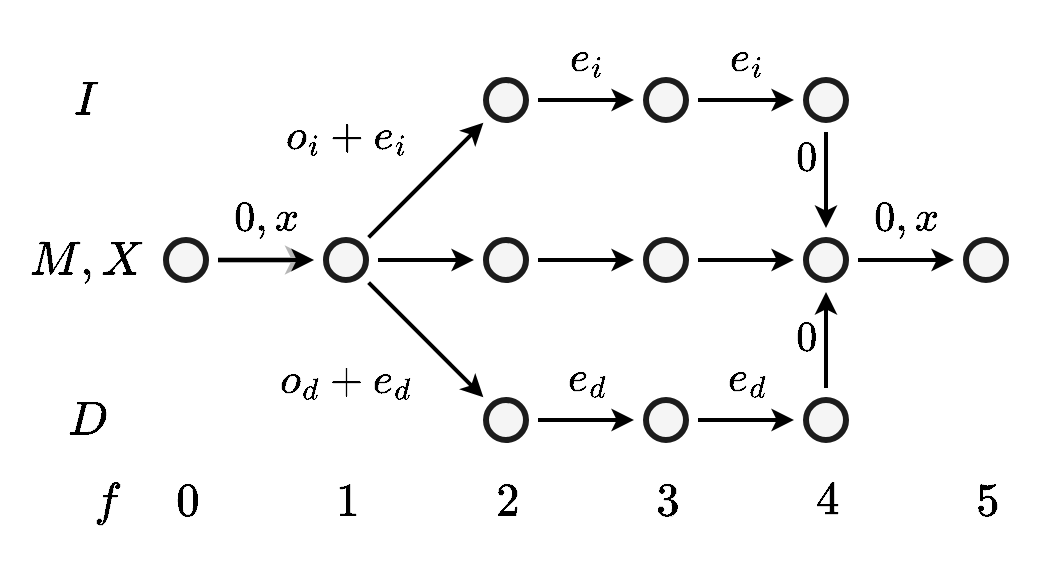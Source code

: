 <mxfile version="17.2.4" type="device" pages="4"><diagram id="pXJ8Y_p4SKajTGBK1TdY" name="gap-open"><mxGraphModel dx="2286" dy="961" grid="1" gridSize="10" guides="0" tooltips="1" connect="1" arrows="1" fold="1" page="0" pageScale="1" pageWidth="850" pageHeight="1100" background="none" math="1" shadow="0"><root><mxCell id="0"/><mxCell id="1" parent="0"/><mxCell id="ZsUlEXTxJMj7AO95jpKO-19" style="rounded=0;sketch=0;orthogonalLoop=1;jettySize=auto;html=1;startSize=5;endSize=5;sourcePerimeterSpacing=6;targetPerimeterSpacing=6;strokeColor=#4A4A4A;strokeWidth=3;" parent="1" edge="1"><mxGeometry relative="1" as="geometry"><mxPoint x="96.0" y="160" as="sourcePoint"/><mxPoint x="144.0" y="160" as="targetPoint"/></mxGeometry></mxCell><mxCell id="ZsUlEXTxJMj7AO95jpKO-189" value="" style="whiteSpace=wrap;html=1;fontSize=14;fontColor=#000000;strokeColor=none;strokeWidth=2;fillColor=default;opacity=60;" parent="1" vertex="1"><mxGeometry x="-10" y="30" width="520" height="280" as="geometry"/></mxCell><mxCell id="ZsUlEXTxJMj7AO95jpKO-27" value="nodes" parent="0"/><mxCell id="ZsUlEXTxJMj7AO95jpKO-98" value="" style="ellipse;whiteSpace=wrap;html=1;aspect=fixed;fillColor=#f5f5f5;fontColor=#333333;strokeColor=#1C1C1C;strokeWidth=3;" parent="ZsUlEXTxJMj7AO95jpKO-27" vertex="1"><mxGeometry x="230" y="150" width="20" height="20" as="geometry"/></mxCell><mxCell id="ZsUlEXTxJMj7AO95jpKO-99" value="" style="ellipse;whiteSpace=wrap;html=1;aspect=fixed;fillColor=#f5f5f5;fontColor=#333333;strokeColor=#1C1C1C;strokeWidth=3;" parent="ZsUlEXTxJMj7AO95jpKO-27" vertex="1"><mxGeometry x="310" y="150" width="20" height="20" as="geometry"/></mxCell><mxCell id="ZsUlEXTxJMj7AO95jpKO-100" value="" style="ellipse;whiteSpace=wrap;html=1;aspect=fixed;fillColor=#f5f5f5;fontColor=#333333;strokeColor=#1C1C1C;strokeWidth=3;" parent="ZsUlEXTxJMj7AO95jpKO-27" vertex="1"><mxGeometry x="390" y="150" width="20" height="20" as="geometry"/></mxCell><mxCell id="ZsUlEXTxJMj7AO95jpKO-101" value="" style="ellipse;whiteSpace=wrap;html=1;aspect=fixed;fillColor=#f5f5f5;fontColor=#333333;strokeColor=#1C1C1C;strokeWidth=3;" parent="ZsUlEXTxJMj7AO95jpKO-27" vertex="1"><mxGeometry x="470" y="150" width="20" height="20" as="geometry"/></mxCell><mxCell id="ZsUlEXTxJMj7AO95jpKO-102" value="" style="ellipse;whiteSpace=wrap;html=1;aspect=fixed;fillColor=#f5f5f5;fontColor=#333333;strokeColor=#1C1C1C;strokeWidth=3;" parent="ZsUlEXTxJMj7AO95jpKO-27" vertex="1"><mxGeometry x="150" y="150" width="20" height="20" as="geometry"/></mxCell><mxCell id="ZsUlEXTxJMj7AO95jpKO-107" value="" style="ellipse;whiteSpace=wrap;html=1;aspect=fixed;fillColor=#f5f5f5;fontColor=default;strokeColor=#1C1C1C;strokeWidth=3;" parent="ZsUlEXTxJMj7AO95jpKO-27" vertex="1"><mxGeometry x="310" y="70" width="20" height="20" as="geometry"/></mxCell><mxCell id="ZsUlEXTxJMj7AO95jpKO-109" value="" style="ellipse;whiteSpace=wrap;html=1;aspect=fixed;fillColor=#f5f5f5;fontColor=default;strokeColor=#1C1C1C;strokeWidth=3;" parent="ZsUlEXTxJMj7AO95jpKO-27" vertex="1"><mxGeometry x="390" y="70" width="20" height="20" as="geometry"/></mxCell><mxCell id="ZsUlEXTxJMj7AO95jpKO-110" value="" style="ellipse;whiteSpace=wrap;html=1;aspect=fixed;fillColor=#f5f5f5;fontColor=default;strokeColor=#1C1C1C;strokeWidth=3;" parent="ZsUlEXTxJMj7AO95jpKO-27" vertex="1"><mxGeometry x="230" y="70" width="20" height="20" as="geometry"/></mxCell><mxCell id="ZsUlEXTxJMj7AO95jpKO-114" value="" style="ellipse;whiteSpace=wrap;html=1;aspect=fixed;fillColor=#f5f5f5;fontColor=default;strokeColor=#1C1C1C;strokeWidth=3;" parent="ZsUlEXTxJMj7AO95jpKO-27" vertex="1"><mxGeometry x="310" y="230" width="20" height="20" as="geometry"/></mxCell><mxCell id="ZsUlEXTxJMj7AO95jpKO-116" value="" style="ellipse;whiteSpace=wrap;html=1;aspect=fixed;fillColor=#f5f5f5;fontColor=default;strokeColor=#1C1C1C;strokeWidth=3;" parent="ZsUlEXTxJMj7AO95jpKO-27" vertex="1"><mxGeometry x="390" y="230" width="20" height="20" as="geometry"/></mxCell><mxCell id="ZsUlEXTxJMj7AO95jpKO-117" value="" style="ellipse;whiteSpace=wrap;html=1;aspect=fixed;fillColor=#f5f5f5;fontColor=default;strokeColor=#1C1C1C;strokeWidth=3;" parent="ZsUlEXTxJMj7AO95jpKO-27" vertex="1"><mxGeometry x="230" y="230" width="20" height="20" as="geometry"/></mxCell><mxCell id="ZsUlEXTxJMj7AO95jpKO-122" value="" style="ellipse;whiteSpace=wrap;html=1;aspect=fixed;fillColor=#f5f5f5;fontColor=default;strokeColor=#1C1C1C;strokeWidth=3;" parent="ZsUlEXTxJMj7AO95jpKO-27" vertex="1"><mxGeometry x="70" y="150" width="20" height="20" as="geometry"/></mxCell><mxCell id="ZsUlEXTxJMj7AO95jpKO-37" value="arrows" parent="0"/><mxCell id="ZsUlEXTxJMj7AO95jpKO-135" style="edgeStyle=none;rounded=0;sketch=0;orthogonalLoop=1;jettySize=auto;html=1;startSize=5;endSize=5;sourcePerimeterSpacing=6;targetPerimeterSpacing=6;strokeColor=#000000;strokeWidth=2;fontColor=default;fontSize=18;" parent="ZsUlEXTxJMj7AO95jpKO-37" edge="1"><mxGeometry relative="1" as="geometry"><mxPoint x="176.0" y="160" as="sourcePoint"/><mxPoint x="224.0" y="160" as="targetPoint"/></mxGeometry></mxCell><mxCell id="ZsUlEXTxJMj7AO95jpKO-136" style="edgeStyle=none;rounded=0;sketch=0;orthogonalLoop=1;jettySize=auto;html=1;startSize=5;endSize=5;sourcePerimeterSpacing=6;targetPerimeterSpacing=6;strokeColor=#000000;strokeWidth=2;fontColor=default;fontSize=18;" parent="ZsUlEXTxJMj7AO95jpKO-37" edge="1"><mxGeometry relative="1" as="geometry"><mxPoint x="256.0" y="160" as="sourcePoint"/><mxPoint x="304.0" y="160" as="targetPoint"/></mxGeometry></mxCell><mxCell id="ZsUlEXTxJMj7AO95jpKO-137" style="edgeStyle=none;rounded=0;sketch=0;orthogonalLoop=1;jettySize=auto;html=1;startSize=5;endSize=5;sourcePerimeterSpacing=6;targetPerimeterSpacing=6;strokeColor=#000000;strokeWidth=2;fontColor=default;fontSize=18;" parent="ZsUlEXTxJMj7AO95jpKO-37" edge="1"><mxGeometry relative="1" as="geometry"><mxPoint x="336.0" y="160" as="sourcePoint"/><mxPoint x="384.0" y="160" as="targetPoint"/></mxGeometry></mxCell><mxCell id="ZsUlEXTxJMj7AO95jpKO-139" value="$$0$$" style="edgeStyle=none;rounded=0;sketch=0;orthogonalLoop=1;jettySize=auto;html=1;labelBackgroundColor=none;fontSize=18;startSize=5;endSize=5;sourcePerimeterSpacing=6;targetPerimeterSpacing=6;strokeColor=#000000;strokeWidth=2;fontColor=default;" parent="ZsUlEXTxJMj7AO95jpKO-37" edge="1"><mxGeometry x="-0.417" y="-10" relative="1" as="geometry"><mxPoint as="offset"/><mxPoint x="400" y="96" as="sourcePoint"/><mxPoint x="400" y="144" as="targetPoint"/></mxGeometry></mxCell><mxCell id="ZsUlEXTxJMj7AO95jpKO-140" value="$$e_i$$" style="edgeStyle=none;rounded=0;sketch=0;orthogonalLoop=1;jettySize=auto;html=1;startSize=5;endSize=5;sourcePerimeterSpacing=6;targetPerimeterSpacing=6;strokeColor=#000000;strokeWidth=2;labelBackgroundColor=none;fontSize=18;fontColor=default;" parent="ZsUlEXTxJMj7AO95jpKO-37" edge="1"><mxGeometry y="20" relative="1" as="geometry"><Array as="points"><mxPoint x="280" y="80"/></Array><mxPoint as="offset"/><mxPoint x="256.0" y="80" as="sourcePoint"/><mxPoint x="304.0" y="80" as="targetPoint"/></mxGeometry></mxCell><mxCell id="ZsUlEXTxJMj7AO95jpKO-141" value="$$e_i$$" style="edgeStyle=none;rounded=0;sketch=0;orthogonalLoop=1;jettySize=auto;html=1;startSize=5;endSize=5;sourcePerimeterSpacing=6;targetPerimeterSpacing=6;strokeColor=#000000;strokeWidth=2;labelBackgroundColor=none;fontSize=18;fontColor=default;" parent="ZsUlEXTxJMj7AO95jpKO-37" edge="1"><mxGeometry y="20" relative="1" as="geometry"><mxPoint as="offset"/><mxPoint x="336.0" y="80" as="sourcePoint"/><mxPoint x="384.0" y="80" as="targetPoint"/></mxGeometry></mxCell><mxCell id="ZsUlEXTxJMj7AO95jpKO-142" value="$$o_i+e_i$$" style="edgeStyle=none;rounded=0;sketch=0;orthogonalLoop=1;jettySize=auto;html=1;startSize=5;endSize=5;sourcePerimeterSpacing=6;targetPerimeterSpacing=6;strokeColor=#000000;strokeWidth=2;labelBackgroundColor=none;fontSize=18;fontColor=default;" parent="ZsUlEXTxJMj7AO95jpKO-37" edge="1"><mxGeometry x="-0.349" y="42" relative="1" as="geometry"><Array as="points"><mxPoint x="200" y="120"/></Array><mxPoint y="-1" as="offset"/><mxPoint x="171.314" y="148.686" as="sourcePoint"/><mxPoint x="228.686" y="91.314" as="targetPoint"/></mxGeometry></mxCell><mxCell id="ZsUlEXTxJMj7AO95jpKO-143" value="$$0$$" style="edgeStyle=none;rounded=0;sketch=0;orthogonalLoop=1;jettySize=auto;html=1;labelBackgroundColor=none;fontSize=18;startSize=5;endSize=5;sourcePerimeterSpacing=6;targetPerimeterSpacing=6;strokeColor=#000000;strokeWidth=2;fontColor=default;" parent="ZsUlEXTxJMj7AO95jpKO-37" edge="1"><mxGeometry y="10" relative="1" as="geometry"><mxPoint as="offset"/><mxPoint x="400" y="224" as="sourcePoint"/><mxPoint x="400" y="176" as="targetPoint"/></mxGeometry></mxCell><mxCell id="ZsUlEXTxJMj7AO95jpKO-144" value="$$e_d$$" style="edgeStyle=none;rounded=0;sketch=0;orthogonalLoop=1;jettySize=auto;html=1;startSize=5;endSize=5;sourcePerimeterSpacing=6;targetPerimeterSpacing=6;strokeColor=#000000;strokeWidth=2;labelBackgroundColor=none;fontSize=18;fontColor=default;" parent="ZsUlEXTxJMj7AO95jpKO-37" edge="1"><mxGeometry y="20" relative="1" as="geometry"><mxPoint as="offset"/><mxPoint x="256.0" y="240" as="sourcePoint"/><mxPoint x="304.0" y="240" as="targetPoint"/></mxGeometry></mxCell><mxCell id="ZsUlEXTxJMj7AO95jpKO-145" value="$$e_d$$" style="edgeStyle=none;rounded=0;sketch=0;orthogonalLoop=1;jettySize=auto;html=1;startSize=5;endSize=5;sourcePerimeterSpacing=6;targetPerimeterSpacing=6;strokeColor=#000000;strokeWidth=2;labelBackgroundColor=none;fontSize=18;fontColor=default;" parent="ZsUlEXTxJMj7AO95jpKO-37" edge="1"><mxGeometry y="20" relative="1" as="geometry"><mxPoint as="offset"/><mxPoint x="336.0" y="240" as="sourcePoint"/><mxPoint x="384.0" y="240" as="targetPoint"/></mxGeometry></mxCell><mxCell id="ZsUlEXTxJMj7AO95jpKO-146" value="$$o_d+e_d$$" style="edgeStyle=none;rounded=0;sketch=0;orthogonalLoop=1;jettySize=auto;html=1;startSize=5;endSize=5;sourcePerimeterSpacing=6;targetPerimeterSpacing=6;strokeColor=#000000;strokeWidth=2;labelBackgroundColor=none;fontSize=18;fontColor=default;" parent="ZsUlEXTxJMj7AO95jpKO-37" edge="1"><mxGeometry x="-0.349" y="-42" relative="1" as="geometry"><mxPoint y="1" as="offset"/><mxPoint x="171.314" y="171.314" as="sourcePoint"/><mxPoint x="228.686" y="228.686" as="targetPoint"/></mxGeometry></mxCell><mxCell id="BMCXfRuN8EuhERjw0a3y-1" value="$$0, x$$" style="edgeStyle=none;rounded=0;sketch=0;orthogonalLoop=1;jettySize=auto;html=1;labelBackgroundColor=none;fontSize=18;fontColor=default;startArrow=none;startFill=0;endArrow=classic;endFill=1;startSize=5;endSize=5;sourcePerimeterSpacing=6;targetPerimeterSpacing=6;strokeColor=#000000;strokeWidth=2;" parent="ZsUlEXTxJMj7AO95jpKO-37" source="ZsUlEXTxJMj7AO95jpKO-122" target="ZsUlEXTxJMj7AO95jpKO-102" edge="1"><mxGeometry y="20" relative="1" as="geometry"><mxPoint as="offset"/></mxGeometry></mxCell><mxCell id="BMCXfRuN8EuhERjw0a3y-5" value="$$0, x$$" style="edgeStyle=none;rounded=0;sketch=0;orthogonalLoop=1;jettySize=auto;html=1;labelBackgroundColor=none;fontSize=18;fontColor=default;startArrow=none;startFill=0;endArrow=classic;endFill=1;startSize=5;endSize=5;sourcePerimeterSpacing=6;targetPerimeterSpacing=6;strokeColor=#000000;strokeWidth=2;" parent="ZsUlEXTxJMj7AO95jpKO-37" source="ZsUlEXTxJMj7AO95jpKO-100" target="ZsUlEXTxJMj7AO95jpKO-101" edge="1"><mxGeometry y="20" relative="1" as="geometry"><mxPoint x="420" y="160" as="sourcePoint"/><mxPoint x="468" y="160" as="targetPoint"/><mxPoint as="offset"/></mxGeometry></mxCell><mxCell id="ZsUlEXTxJMj7AO95jpKO-123" value="text" parent="0"/><mxCell id="ZsUlEXTxJMj7AO95jpKO-124" value="$$M, X$$" style="text;html=1;align=center;verticalAlign=middle;resizable=1;points=[];autosize=1;strokeColor=none;fillColor=none;fontSize=20;fontStyle=0;fontColor=#000000;" parent="ZsUlEXTxJMj7AO95jpKO-123" vertex="1"><mxGeometry x="20" y="150" width="20" height="20" as="geometry"/></mxCell><mxCell id="ZsUlEXTxJMj7AO95jpKO-125" value="$$I$$" style="text;html=1;align=center;verticalAlign=middle;resizable=1;points=[];autosize=1;strokeColor=none;fillColor=none;fontSize=20;fontStyle=0;fontColor=#000000;" parent="ZsUlEXTxJMj7AO95jpKO-123" vertex="1"><mxGeometry x="20" y="70" width="20" height="20" as="geometry"/></mxCell><mxCell id="ZsUlEXTxJMj7AO95jpKO-126" value="$$D$$" style="text;html=1;align=center;verticalAlign=middle;resizable=1;points=[];autosize=1;strokeColor=none;fillColor=none;fontSize=20;fontStyle=0;fontColor=#000000;" parent="ZsUlEXTxJMj7AO95jpKO-123" vertex="1"><mxGeometry x="20" y="230" width="20" height="20" as="geometry"/></mxCell><mxCell id="ZsUlEXTxJMj7AO95jpKO-128" value="$$f$$" style="text;html=1;align=center;verticalAlign=middle;resizable=0;points=[];autosize=1;strokeColor=none;fillColor=none;fontSize=20;fontColor=#000000;" parent="ZsUlEXTxJMj7AO95jpKO-123" vertex="1"><mxGeometry x="5" y="265" width="70" height="30" as="geometry"/></mxCell><mxCell id="ZsUlEXTxJMj7AO95jpKO-129" value="$$0$$" style="text;html=1;align=center;verticalAlign=middle;resizable=1;points=[];autosize=1;strokeColor=none;fillColor=none;fontSize=20;rotatable=0;resizeWidth=0;resizeHeight=0;fontColor=#000000;" parent="ZsUlEXTxJMj7AO95jpKO-123" vertex="1"><mxGeometry x="70" y="270" width="20" height="20" as="geometry"/></mxCell><mxCell id="ZsUlEXTxJMj7AO95jpKO-130" value="$$1$$" style="text;html=1;align=center;verticalAlign=middle;resizable=1;points=[];autosize=1;strokeColor=none;fillColor=none;fontSize=20;rotatable=0;resizeWidth=0;resizeHeight=0;fontColor=#000000;" parent="ZsUlEXTxJMj7AO95jpKO-123" vertex="1"><mxGeometry x="125" y="265" width="70" height="30" as="geometry"/></mxCell><mxCell id="ZsUlEXTxJMj7AO95jpKO-131" value="$$2$$" style="text;html=1;align=center;verticalAlign=middle;resizable=1;points=[];autosize=1;strokeColor=none;fillColor=none;fontSize=20;rotatable=0;resizeWidth=0;resizeHeight=0;fontColor=#000000;" parent="ZsUlEXTxJMj7AO95jpKO-123" vertex="1"><mxGeometry x="205" y="265" width="70" height="30" as="geometry"/></mxCell><mxCell id="ZsUlEXTxJMj7AO95jpKO-132" value="$$3$$" style="text;html=1;align=center;verticalAlign=middle;resizable=1;points=[];autosize=1;strokeColor=none;fillColor=none;fontSize=20;rotatable=0;resizeWidth=0;resizeHeight=0;fontColor=#000000;" parent="ZsUlEXTxJMj7AO95jpKO-123" vertex="1"><mxGeometry x="285" y="265" width="70" height="30" as="geometry"/></mxCell><mxCell id="ZsUlEXTxJMj7AO95jpKO-133" value="$$4$$" style="text;html=1;align=center;verticalAlign=middle;resizable=1;points=[];autosize=1;strokeColor=none;fillColor=none;fontSize=20;rotatable=0;resizeWidth=0;resizeHeight=0;fontColor=#000000;" parent="ZsUlEXTxJMj7AO95jpKO-123" vertex="1"><mxGeometry x="365" y="265" width="70" height="30" as="geometry"/></mxCell><mxCell id="ZsUlEXTxJMj7AO95jpKO-134" value="$$5$$" style="text;html=1;align=center;verticalAlign=middle;resizable=1;points=[];autosize=1;strokeColor=none;fillColor=none;fontSize=20;rotatable=0;resizeWidth=0;resizeHeight=0;fontColor=#000000;" parent="ZsUlEXTxJMj7AO95jpKO-123" vertex="1"><mxGeometry x="445" y="265" width="70" height="30" as="geometry"/></mxCell></root></mxGraphModel></diagram><diagram name="gap-close" id="9KYNIXaMT-uW2hz1zvPN"><mxGraphModel dx="2286" dy="961" grid="1" gridSize="10" guides="0" tooltips="1" connect="0" arrows="0" fold="1" page="0" pageScale="1" pageWidth="850" pageHeight="1100" math="1" shadow="0"><root><mxCell id="zWCorAAPto9TWLh6vT8m-0"/><mxCell id="zWCorAAPto9TWLh6vT8m-1" style="" parent="zWCorAAPto9TWLh6vT8m-0"/><mxCell id="vI4QOid3xjPPatm2kjmG-1" value="" style="whiteSpace=wrap;html=1;fontSize=14;fontColor=#000000;strokeColor=none;strokeWidth=2;fillColor=default;opacity=60;" parent="zWCorAAPto9TWLh6vT8m-1" vertex="1"><mxGeometry x="-10" y="30" width="520" height="280" as="geometry"/></mxCell><mxCell id="zWCorAAPto9TWLh6vT8m-4" value="nodes" parent="zWCorAAPto9TWLh6vT8m-0"/><mxCell id="zWCorAAPto9TWLh6vT8m-5" value="" style="ellipse;whiteSpace=wrap;html=1;aspect=fixed;fillColor=#f5f5f5;fontColor=#333333;strokeColor=#1C1C1C;strokeWidth=3;" parent="zWCorAAPto9TWLh6vT8m-4" vertex="1"><mxGeometry x="230" y="150" width="20" height="20" as="geometry"/></mxCell><mxCell id="zWCorAAPto9TWLh6vT8m-6" value="" style="ellipse;whiteSpace=wrap;html=1;aspect=fixed;fillColor=#f5f5f5;fontColor=#333333;strokeColor=#1C1C1C;strokeWidth=3;" parent="zWCorAAPto9TWLh6vT8m-4" vertex="1"><mxGeometry x="310" y="150" width="20" height="20" as="geometry"/></mxCell><mxCell id="zWCorAAPto9TWLh6vT8m-7" value="" style="ellipse;whiteSpace=wrap;html=1;aspect=fixed;fillColor=#f5f5f5;fontColor=#333333;strokeColor=#1C1C1C;strokeWidth=3;" parent="zWCorAAPto9TWLh6vT8m-4" vertex="1"><mxGeometry x="390" y="150" width="20" height="20" as="geometry"/></mxCell><mxCell id="zWCorAAPto9TWLh6vT8m-8" value="" style="ellipse;whiteSpace=wrap;html=1;aspect=fixed;fillColor=#f5f5f5;fontColor=#333333;strokeColor=#1C1C1C;strokeWidth=3;" parent="zWCorAAPto9TWLh6vT8m-4" vertex="1"><mxGeometry x="470" y="150" width="20" height="20" as="geometry"/></mxCell><mxCell id="zWCorAAPto9TWLh6vT8m-9" value="" style="ellipse;whiteSpace=wrap;html=1;aspect=fixed;fillColor=#f5f5f5;fontColor=#333333;strokeColor=#1C1C1C;strokeWidth=3;" parent="zWCorAAPto9TWLh6vT8m-4" vertex="1"><mxGeometry x="150" y="150" width="20" height="20" as="geometry"/></mxCell><mxCell id="zWCorAAPto9TWLh6vT8m-10" value="" style="ellipse;whiteSpace=wrap;html=1;aspect=fixed;fillColor=#f5f5f5;fontColor=default;strokeColor=#1C1C1C;strokeWidth=3;" parent="zWCorAAPto9TWLh6vT8m-4" vertex="1"><mxGeometry x="230" y="70" width="20" height="20" as="geometry"/></mxCell><mxCell id="zWCorAAPto9TWLh6vT8m-11" value="" style="ellipse;whiteSpace=wrap;html=1;aspect=fixed;fillColor=#f5f5f5;fontColor=default;strokeColor=#1C1C1C;strokeWidth=3;" parent="zWCorAAPto9TWLh6vT8m-4" vertex="1"><mxGeometry x="310" y="70" width="20" height="20" as="geometry"/></mxCell><mxCell id="zWCorAAPto9TWLh6vT8m-12" value="" style="ellipse;whiteSpace=wrap;html=1;aspect=fixed;fillColor=#f5f5f5;fontColor=default;strokeColor=#1C1C1C;strokeWidth=3;" parent="zWCorAAPto9TWLh6vT8m-4" vertex="1"><mxGeometry x="150" y="70" width="20" height="20" as="geometry"/></mxCell><mxCell id="zWCorAAPto9TWLh6vT8m-13" value="" style="ellipse;whiteSpace=wrap;html=1;aspect=fixed;fillColor=#f5f5f5;fontColor=default;strokeColor=#1C1C1C;strokeWidth=3;" parent="zWCorAAPto9TWLh6vT8m-4" vertex="1"><mxGeometry x="230" y="230" width="20" height="20" as="geometry"/></mxCell><mxCell id="zWCorAAPto9TWLh6vT8m-14" value="" style="ellipse;whiteSpace=wrap;html=1;aspect=fixed;fillColor=#f5f5f5;fontColor=default;strokeColor=#1C1C1C;strokeWidth=3;" parent="zWCorAAPto9TWLh6vT8m-4" vertex="1"><mxGeometry x="310" y="230" width="20" height="20" as="geometry"/></mxCell><mxCell id="zWCorAAPto9TWLh6vT8m-15" value="" style="ellipse;whiteSpace=wrap;html=1;aspect=fixed;fillColor=#f5f5f5;fontColor=default;strokeColor=#1C1C1C;strokeWidth=3;" parent="zWCorAAPto9TWLh6vT8m-4" vertex="1"><mxGeometry x="150" y="230" width="20" height="20" as="geometry"/></mxCell><mxCell id="zWCorAAPto9TWLh6vT8m-16" value="" style="ellipse;whiteSpace=wrap;html=1;aspect=fixed;fillColor=#f5f5f5;fontColor=default;strokeColor=#1C1C1C;strokeWidth=3;" parent="zWCorAAPto9TWLh6vT8m-4" vertex="1"><mxGeometry x="70" y="150" width="20" height="20" as="geometry"/></mxCell><mxCell id="zWCorAAPto9TWLh6vT8m-17" value="arrows" parent="zWCorAAPto9TWLh6vT8m-0"/><mxCell id="zWCorAAPto9TWLh6vT8m-18" style="edgeStyle=none;rounded=0;sketch=0;orthogonalLoop=1;jettySize=auto;html=1;startSize=5;endSize=5;sourcePerimeterSpacing=6;targetPerimeterSpacing=6;strokeColor=default;strokeWidth=2;fontColor=default;fontSize=18;" parent="zWCorAAPto9TWLh6vT8m-17" edge="1"><mxGeometry relative="1" as="geometry"><mxPoint x="176.0" y="160" as="sourcePoint"/><mxPoint x="224.0" y="160" as="targetPoint"/></mxGeometry></mxCell><mxCell id="zWCorAAPto9TWLh6vT8m-19" style="edgeStyle=none;rounded=0;sketch=0;orthogonalLoop=1;jettySize=auto;html=1;startSize=5;endSize=5;sourcePerimeterSpacing=6;targetPerimeterSpacing=6;strokeColor=default;strokeWidth=2;fontColor=default;fontSize=18;" parent="zWCorAAPto9TWLh6vT8m-17" edge="1"><mxGeometry relative="1" as="geometry"><mxPoint x="256.0" y="160" as="sourcePoint"/><mxPoint x="304.0" y="160" as="targetPoint"/></mxGeometry></mxCell><mxCell id="zWCorAAPto9TWLh6vT8m-20" style="edgeStyle=none;rounded=0;sketch=0;orthogonalLoop=1;jettySize=auto;html=1;startSize=5;endSize=5;sourcePerimeterSpacing=6;targetPerimeterSpacing=6;strokeColor=default;strokeWidth=2;fontColor=default;fontSize=18;" parent="zWCorAAPto9TWLh6vT8m-17" edge="1"><mxGeometry relative="1" as="geometry"><mxPoint x="336.0" y="160" as="sourcePoint"/><mxPoint x="384.0" y="160" as="targetPoint"/></mxGeometry></mxCell><mxCell id="zWCorAAPto9TWLh6vT8m-22" value="$$0$$" style="edgeStyle=none;rounded=0;sketch=0;orthogonalLoop=1;jettySize=auto;html=1;labelBackgroundColor=none;fontSize=18;startSize=5;endSize=5;sourcePerimeterSpacing=6;targetPerimeterSpacing=6;strokeColor=default;strokeWidth=2;fontColor=default;" parent="zWCorAAPto9TWLh6vT8m-17" source="zWCorAAPto9TWLh6vT8m-9" target="zWCorAAPto9TWLh6vT8m-12" edge="1"><mxGeometry y="10" relative="1" as="geometry"><mxPoint as="offset"/><mxPoint x="400" y="96" as="sourcePoint"/><mxPoint x="400" y="144" as="targetPoint"/></mxGeometry></mxCell><mxCell id="zWCorAAPto9TWLh6vT8m-23" value="$$e_i$$" style="edgeStyle=none;rounded=0;sketch=0;orthogonalLoop=1;jettySize=auto;html=1;startSize=5;endSize=5;sourcePerimeterSpacing=6;targetPerimeterSpacing=6;strokeColor=default;strokeWidth=2;labelBackgroundColor=none;fontSize=18;fontColor=default;" parent="zWCorAAPto9TWLh6vT8m-17" edge="1"><mxGeometry y="20" relative="1" as="geometry"><Array as="points"><mxPoint x="200" y="80"/></Array><mxPoint as="offset"/><mxPoint x="176.0" y="80" as="sourcePoint"/><mxPoint x="224.0" y="80" as="targetPoint"/></mxGeometry></mxCell><mxCell id="zWCorAAPto9TWLh6vT8m-24" value="$$e_i$$" style="edgeStyle=none;rounded=0;sketch=0;orthogonalLoop=1;jettySize=auto;html=1;startSize=5;endSize=5;sourcePerimeterSpacing=6;targetPerimeterSpacing=6;strokeColor=default;strokeWidth=2;labelBackgroundColor=none;fontSize=18;fontColor=default;" parent="zWCorAAPto9TWLh6vT8m-17" edge="1"><mxGeometry y="20" relative="1" as="geometry"><mxPoint as="offset"/><mxPoint x="256.0" y="80" as="sourcePoint"/><mxPoint x="304.0" y="80" as="targetPoint"/></mxGeometry></mxCell><mxCell id="zWCorAAPto9TWLh6vT8m-25" value="$$o_i+e_i$$" style="edgeStyle=none;rounded=0;sketch=0;orthogonalLoop=1;jettySize=auto;html=1;startSize=5;endSize=5;sourcePerimeterSpacing=6;targetPerimeterSpacing=6;strokeColor=default;strokeWidth=2;labelBackgroundColor=none;fontSize=18;fontColor=default;" parent="zWCorAAPto9TWLh6vT8m-17" source="zWCorAAPto9TWLh6vT8m-11" target="zWCorAAPto9TWLh6vT8m-7" edge="1"><mxGeometry x="0.174" y="35" relative="1" as="geometry"><Array as="points"/><mxPoint y="-1" as="offset"/><mxPoint x="171.314" y="148.686" as="sourcePoint"/><mxPoint x="228.686" y="91.314" as="targetPoint"/></mxGeometry></mxCell><mxCell id="zWCorAAPto9TWLh6vT8m-26" value="$$0$$" style="edgeStyle=none;rounded=0;sketch=0;orthogonalLoop=1;jettySize=auto;html=1;labelBackgroundColor=none;fontSize=18;startSize=5;endSize=5;sourcePerimeterSpacing=6;targetPerimeterSpacing=6;strokeColor=default;strokeWidth=2;fontColor=default;" parent="zWCorAAPto9TWLh6vT8m-17" source="zWCorAAPto9TWLh6vT8m-9" target="zWCorAAPto9TWLh6vT8m-15" edge="1"><mxGeometry y="-10" relative="1" as="geometry"><mxPoint as="offset"/><mxPoint x="400" y="224" as="sourcePoint"/><mxPoint x="400" y="176" as="targetPoint"/></mxGeometry></mxCell><mxCell id="zWCorAAPto9TWLh6vT8m-27" value="$$e_d$$" style="edgeStyle=none;rounded=0;sketch=0;orthogonalLoop=1;jettySize=auto;html=1;startSize=5;endSize=5;sourcePerimeterSpacing=6;targetPerimeterSpacing=6;strokeColor=default;strokeWidth=2;labelBackgroundColor=none;fontSize=18;fontColor=default;" parent="zWCorAAPto9TWLh6vT8m-17" edge="1"><mxGeometry y="20" relative="1" as="geometry"><mxPoint as="offset"/><mxPoint x="176.0" y="240" as="sourcePoint"/><mxPoint x="224.0" y="240" as="targetPoint"/></mxGeometry></mxCell><mxCell id="zWCorAAPto9TWLh6vT8m-28" value="$$e_d$$" style="edgeStyle=none;rounded=0;sketch=0;orthogonalLoop=1;jettySize=auto;html=1;startSize=5;endSize=5;sourcePerimeterSpacing=6;targetPerimeterSpacing=6;strokeColor=default;strokeWidth=2;labelBackgroundColor=none;fontSize=18;fontColor=default;" parent="zWCorAAPto9TWLh6vT8m-17" edge="1"><mxGeometry y="20" relative="1" as="geometry"><mxPoint as="offset"/><mxPoint x="256.0" y="240" as="sourcePoint"/><mxPoint x="304.0" y="240" as="targetPoint"/></mxGeometry></mxCell><mxCell id="zWCorAAPto9TWLh6vT8m-29" value="$$o_d+e_d$$" style="edgeStyle=none;rounded=0;sketch=0;orthogonalLoop=1;jettySize=auto;html=1;startSize=5;endSize=5;sourcePerimeterSpacing=6;targetPerimeterSpacing=6;strokeColor=default;strokeWidth=2;labelBackgroundColor=none;fontSize=18;fontColor=default;" parent="zWCorAAPto9TWLh6vT8m-17" source="zWCorAAPto9TWLh6vT8m-14" target="zWCorAAPto9TWLh6vT8m-7" edge="1"><mxGeometry x="0.174" y="-35" relative="1" as="geometry"><mxPoint y="1" as="offset"/><mxPoint x="171.314" y="171.314" as="sourcePoint"/><mxPoint x="228.686" y="228.686" as="targetPoint"/></mxGeometry></mxCell><mxCell id="5VfWbpCsM4PQBYAKd0gC-3" value="$$M, X$$" style="text;html=1;align=center;verticalAlign=middle;resizable=1;points=[];autosize=1;strokeColor=none;fillColor=none;fontSize=20;fontStyle=0;fontColor=#000000;" parent="zWCorAAPto9TWLh6vT8m-17" vertex="1"><mxGeometry x="20" y="150" width="20" height="20" as="geometry"/></mxCell><mxCell id="5VfWbpCsM4PQBYAKd0gC-4" value="$$I$$" style="text;html=1;align=center;verticalAlign=middle;resizable=1;points=[];autosize=1;strokeColor=none;fillColor=none;fontSize=20;fontStyle=0;fontColor=#000000;" parent="zWCorAAPto9TWLh6vT8m-17" vertex="1"><mxGeometry x="20" y="70" width="20" height="20" as="geometry"/></mxCell><mxCell id="5VfWbpCsM4PQBYAKd0gC-5" value="$$D$$" style="text;html=1;align=center;verticalAlign=middle;resizable=1;points=[];autosize=1;strokeColor=none;fillColor=none;fontSize=20;fontStyle=0;fontColor=#000000;" parent="zWCorAAPto9TWLh6vT8m-17" vertex="1"><mxGeometry x="20" y="230" width="20" height="20" as="geometry"/></mxCell><mxCell id="sHQGzt_BpxXRd75EOF_z-0" value="$$0, x$$" style="edgeStyle=none;rounded=0;sketch=0;orthogonalLoop=1;jettySize=auto;html=1;labelBackgroundColor=none;fontSize=18;fontColor=default;startArrow=none;startFill=0;endArrow=classic;endFill=1;startSize=5;endSize=5;sourcePerimeterSpacing=6;targetPerimeterSpacing=6;strokeColor=#000000;strokeWidth=2;" parent="zWCorAAPto9TWLh6vT8m-17" edge="1"><mxGeometry y="20" relative="1" as="geometry"><mxPoint x="96" y="160" as="sourcePoint"/><mxPoint x="144" y="160" as="targetPoint"/><mxPoint as="offset"/></mxGeometry></mxCell><mxCell id="sHQGzt_BpxXRd75EOF_z-1" value="$$0, x$$" style="edgeStyle=none;rounded=0;sketch=0;orthogonalLoop=1;jettySize=auto;html=1;labelBackgroundColor=none;fontSize=18;fontColor=default;startArrow=none;startFill=0;endArrow=classic;endFill=1;startSize=5;endSize=5;sourcePerimeterSpacing=6;targetPerimeterSpacing=6;strokeColor=#000000;strokeWidth=2;" parent="zWCorAAPto9TWLh6vT8m-17" edge="1"><mxGeometry y="20" relative="1" as="geometry"><mxPoint x="416" y="160" as="sourcePoint"/><mxPoint x="464" y="160" as="targetPoint"/><mxPoint as="offset"/></mxGeometry></mxCell><mxCell id="zWCorAAPto9TWLh6vT8m-31" value="text" parent="zWCorAAPto9TWLh6vT8m-0"/><mxCell id="zWCorAAPto9TWLh6vT8m-36" value="$$f$$" style="text;html=1;align=center;verticalAlign=middle;resizable=0;points=[];autosize=1;strokeColor=none;fillColor=none;fontSize=20;fontColor=#000000;" parent="zWCorAAPto9TWLh6vT8m-31" vertex="1"><mxGeometry x="5" y="265" width="70" height="30" as="geometry"/></mxCell><mxCell id="zWCorAAPto9TWLh6vT8m-37" value="$$0$$" style="text;html=1;align=center;verticalAlign=middle;resizable=1;points=[];autosize=1;strokeColor=none;fillColor=none;fontSize=20;rotatable=0;resizeWidth=0;resizeHeight=0;fontColor=#000000;" parent="zWCorAAPto9TWLh6vT8m-31" vertex="1"><mxGeometry x="70" y="270" width="20" height="20" as="geometry"/></mxCell><mxCell id="zWCorAAPto9TWLh6vT8m-38" value="$$1$$" style="text;html=1;align=center;verticalAlign=middle;resizable=1;points=[];autosize=1;strokeColor=none;fillColor=none;fontSize=20;rotatable=0;resizeWidth=0;resizeHeight=0;fontColor=#000000;" parent="zWCorAAPto9TWLh6vT8m-31" vertex="1"><mxGeometry x="125" y="265" width="70" height="30" as="geometry"/></mxCell><mxCell id="zWCorAAPto9TWLh6vT8m-39" value="$$2$$" style="text;html=1;align=center;verticalAlign=middle;resizable=1;points=[];autosize=1;strokeColor=none;fillColor=none;fontSize=20;rotatable=0;resizeWidth=0;resizeHeight=0;fontColor=#000000;" parent="zWCorAAPto9TWLh6vT8m-31" vertex="1"><mxGeometry x="205" y="265" width="70" height="30" as="geometry"/></mxCell><mxCell id="zWCorAAPto9TWLh6vT8m-40" value="$$3$$" style="text;html=1;align=center;verticalAlign=middle;resizable=1;points=[];autosize=1;strokeColor=none;fillColor=none;fontSize=20;rotatable=0;resizeWidth=0;resizeHeight=0;fontColor=#000000;" parent="zWCorAAPto9TWLh6vT8m-31" vertex="1"><mxGeometry x="285" y="265" width="70" height="30" as="geometry"/></mxCell><mxCell id="zWCorAAPto9TWLh6vT8m-41" value="$$4$$" style="text;html=1;align=center;verticalAlign=middle;resizable=1;points=[];autosize=1;strokeColor=none;fillColor=none;fontSize=20;rotatable=0;resizeWidth=0;resizeHeight=0;fontColor=#000000;" parent="zWCorAAPto9TWLh6vT8m-31" vertex="1"><mxGeometry x="365" y="265" width="70" height="30" as="geometry"/></mxCell><mxCell id="zWCorAAPto9TWLh6vT8m-42" value="$$5$$" style="text;html=1;align=center;verticalAlign=middle;resizable=1;points=[];autosize=1;strokeColor=none;fillColor=none;fontSize=20;rotatable=0;resizeWidth=0;resizeHeight=0;fontColor=#000000;" parent="zWCorAAPto9TWLh6vT8m-31" vertex="1"><mxGeometry x="445" y="265" width="70" height="30" as="geometry"/></mxCell></root></mxGraphModel></diagram><diagram name="symmetric-1" id="SjH9czkZQ5X_8BoJCpmc"><mxGraphModel dx="2286" dy="961" grid="1" gridSize="10" guides="0" tooltips="1" connect="0" arrows="0" fold="1" page="0" pageScale="1" pageWidth="850" pageHeight="1100" math="1" shadow="0"><root><mxCell id="PXNz4O3nT6iBBqvLkImZ-0"/><mxCell id="PXNz4O3nT6iBBqvLkImZ-1" style="" parent="PXNz4O3nT6iBBqvLkImZ-0"/><mxCell id="PXNz4O3nT6iBBqvLkImZ-3" value="" style="whiteSpace=wrap;html=1;fontSize=14;fontColor=#000000;strokeColor=none;strokeWidth=2;fillColor=default;opacity=60;" parent="PXNz4O3nT6iBBqvLkImZ-1" vertex="1"><mxGeometry x="-10" y="30" width="520" height="280" as="geometry"/></mxCell><mxCell id="HszvQECLyVOhLVjYrhVD-0" value="$$0, x$$" style="edgeStyle=none;rounded=0;sketch=0;orthogonalLoop=1;jettySize=auto;html=1;labelBackgroundColor=none;fontSize=18;fontColor=default;startArrow=none;startFill=0;endArrow=classic;endFill=1;startSize=5;endSize=5;sourcePerimeterSpacing=6;targetPerimeterSpacing=6;strokeColor=#000000;strokeWidth=2;" edge="1" parent="PXNz4O3nT6iBBqvLkImZ-1"><mxGeometry y="20" relative="1" as="geometry"><mxPoint x="416" y="160" as="sourcePoint"/><mxPoint x="464" y="160" as="targetPoint"/><mxPoint as="offset"/></mxGeometry></mxCell><mxCell id="PXNz4O3nT6iBBqvLkImZ-4" value="nodes" parent="PXNz4O3nT6iBBqvLkImZ-0"/><mxCell id="PXNz4O3nT6iBBqvLkImZ-5" value="" style="ellipse;whiteSpace=wrap;html=1;aspect=fixed;fillColor=#f5f5f5;fontColor=#333333;strokeColor=#1C1C1C;strokeWidth=3;" parent="PXNz4O3nT6iBBqvLkImZ-4" vertex="1"><mxGeometry x="230" y="150" width="20" height="20" as="geometry"/></mxCell><mxCell id="PXNz4O3nT6iBBqvLkImZ-6" value="" style="ellipse;whiteSpace=wrap;html=1;aspect=fixed;fillColor=#f5f5f5;fontColor=#333333;strokeColor=#1C1C1C;strokeWidth=3;" parent="PXNz4O3nT6iBBqvLkImZ-4" vertex="1"><mxGeometry x="310" y="150" width="20" height="20" as="geometry"/></mxCell><mxCell id="PXNz4O3nT6iBBqvLkImZ-7" value="" style="ellipse;whiteSpace=wrap;html=1;aspect=fixed;fillColor=#f5f5f5;fontColor=#333333;strokeColor=#1C1C1C;strokeWidth=3;" parent="PXNz4O3nT6iBBqvLkImZ-4" vertex="1"><mxGeometry x="390" y="150" width="20" height="20" as="geometry"/></mxCell><mxCell id="PXNz4O3nT6iBBqvLkImZ-8" value="" style="ellipse;whiteSpace=wrap;html=1;aspect=fixed;fillColor=#f5f5f5;fontColor=#333333;strokeColor=#1C1C1C;strokeWidth=3;" parent="PXNz4O3nT6iBBqvLkImZ-4" vertex="1"><mxGeometry x="470" y="150" width="20" height="20" as="geometry"/></mxCell><mxCell id="PXNz4O3nT6iBBqvLkImZ-9" value="" style="ellipse;whiteSpace=wrap;html=1;aspect=fixed;fillColor=#f5f5f5;fontColor=#333333;strokeColor=#1C1C1C;strokeWidth=3;" parent="PXNz4O3nT6iBBqvLkImZ-4" vertex="1"><mxGeometry x="150" y="150" width="20" height="20" as="geometry"/></mxCell><mxCell id="PXNz4O3nT6iBBqvLkImZ-10" value="" style="ellipse;whiteSpace=wrap;html=1;aspect=fixed;fillColor=#f5f5f5;fontColor=default;strokeColor=#1C1C1C;strokeWidth=3;" parent="PXNz4O3nT6iBBqvLkImZ-4" vertex="1"><mxGeometry x="270" y="70" width="20" height="20" as="geometry"/></mxCell><mxCell id="PXNz4O3nT6iBBqvLkImZ-11" value="" style="ellipse;whiteSpace=wrap;html=1;aspect=fixed;fillColor=#f5f5f5;fontColor=default;strokeColor=#1C1C1C;strokeWidth=3;" parent="PXNz4O3nT6iBBqvLkImZ-4" vertex="1"><mxGeometry x="350" y="70" width="20" height="20" as="geometry"/></mxCell><mxCell id="PXNz4O3nT6iBBqvLkImZ-12" value="" style="ellipse;whiteSpace=wrap;html=1;aspect=fixed;fillColor=#f5f5f5;fontColor=default;strokeColor=#1C1C1C;strokeWidth=3;" parent="PXNz4O3nT6iBBqvLkImZ-4" vertex="1"><mxGeometry x="190" y="70" width="20" height="20" as="geometry"/></mxCell><mxCell id="PXNz4O3nT6iBBqvLkImZ-13" value="" style="ellipse;whiteSpace=wrap;html=1;aspect=fixed;fillColor=#f5f5f5;fontColor=default;strokeColor=#1C1C1C;strokeWidth=3;" parent="PXNz4O3nT6iBBqvLkImZ-4" vertex="1"><mxGeometry x="270" y="230" width="20" height="20" as="geometry"/></mxCell><mxCell id="PXNz4O3nT6iBBqvLkImZ-14" value="" style="ellipse;whiteSpace=wrap;html=1;aspect=fixed;fillColor=#f5f5f5;fontColor=default;strokeColor=#1C1C1C;strokeWidth=3;" parent="PXNz4O3nT6iBBqvLkImZ-4" vertex="1"><mxGeometry x="350" y="230" width="20" height="20" as="geometry"/></mxCell><mxCell id="PXNz4O3nT6iBBqvLkImZ-15" value="" style="ellipse;whiteSpace=wrap;html=1;aspect=fixed;fillColor=#f5f5f5;fontColor=default;strokeColor=#1C1C1C;strokeWidth=3;" parent="PXNz4O3nT6iBBqvLkImZ-4" vertex="1"><mxGeometry x="190" y="230" width="20" height="20" as="geometry"/></mxCell><mxCell id="PXNz4O3nT6iBBqvLkImZ-16" value="" style="ellipse;whiteSpace=wrap;html=1;aspect=fixed;fillColor=#f5f5f5;fontColor=default;strokeColor=#1C1C1C;strokeWidth=3;" parent="PXNz4O3nT6iBBqvLkImZ-4" vertex="1"><mxGeometry x="70" y="150" width="20" height="20" as="geometry"/></mxCell><mxCell id="PXNz4O3nT6iBBqvLkImZ-17" value="arrows" parent="PXNz4O3nT6iBBqvLkImZ-0"/><mxCell id="PXNz4O3nT6iBBqvLkImZ-18" style="edgeStyle=none;rounded=0;sketch=0;orthogonalLoop=1;jettySize=auto;html=1;startSize=5;endSize=5;sourcePerimeterSpacing=6;targetPerimeterSpacing=6;strokeColor=default;strokeWidth=2;fontColor=default;fontSize=18;" parent="PXNz4O3nT6iBBqvLkImZ-17" edge="1"><mxGeometry relative="1" as="geometry"><mxPoint x="176.0" y="160" as="sourcePoint"/><mxPoint x="224.0" y="160" as="targetPoint"/></mxGeometry></mxCell><mxCell id="PXNz4O3nT6iBBqvLkImZ-19" style="edgeStyle=none;rounded=0;sketch=0;orthogonalLoop=1;jettySize=auto;html=1;startSize=5;endSize=5;sourcePerimeterSpacing=6;targetPerimeterSpacing=6;strokeColor=default;strokeWidth=2;fontColor=default;fontSize=18;" parent="PXNz4O3nT6iBBqvLkImZ-17" edge="1"><mxGeometry relative="1" as="geometry"><mxPoint x="256.0" y="160" as="sourcePoint"/><mxPoint x="304.0" y="160" as="targetPoint"/></mxGeometry></mxCell><mxCell id="PXNz4O3nT6iBBqvLkImZ-20" style="edgeStyle=none;rounded=0;sketch=0;orthogonalLoop=1;jettySize=auto;html=1;startSize=5;endSize=5;sourcePerimeterSpacing=6;targetPerimeterSpacing=6;strokeColor=default;strokeWidth=2;fontColor=default;fontSize=18;" parent="PXNz4O3nT6iBBqvLkImZ-17" edge="1"><mxGeometry relative="1" as="geometry"><mxPoint x="336.0" y="160" as="sourcePoint"/><mxPoint x="384.0" y="160" as="targetPoint"/></mxGeometry></mxCell><mxCell id="PXNz4O3nT6iBBqvLkImZ-22" value="&lt;span style=&quot;font-size: 18px;&quot;&gt;$$(o_i+e_i)/2$$&lt;/span&gt;" style="edgeStyle=none;rounded=0;sketch=0;orthogonalLoop=1;jettySize=auto;html=1;labelBackgroundColor=none;fontSize=18;startSize=5;endSize=5;sourcePerimeterSpacing=6;targetPerimeterSpacing=6;strokeColor=default;strokeWidth=2;fontColor=default;" parent="PXNz4O3nT6iBBqvLkImZ-17" source="PXNz4O3nT6iBBqvLkImZ-9" target="PXNz4O3nT6iBBqvLkImZ-12" edge="1"><mxGeometry x="-0.315" y="63" relative="1" as="geometry"><mxPoint as="offset"/><mxPoint x="400" y="96" as="sourcePoint"/><mxPoint x="400" y="144" as="targetPoint"/></mxGeometry></mxCell><mxCell id="PXNz4O3nT6iBBqvLkImZ-23" value="$$e_i$$" style="edgeStyle=none;rounded=0;sketch=0;orthogonalLoop=1;jettySize=auto;html=1;startSize=5;endSize=5;sourcePerimeterSpacing=6;targetPerimeterSpacing=6;strokeColor=default;strokeWidth=2;labelBackgroundColor=none;fontSize=18;fontColor=default;" parent="PXNz4O3nT6iBBqvLkImZ-17" edge="1"><mxGeometry y="20" relative="1" as="geometry"><Array as="points"><mxPoint x="240" y="80"/></Array><mxPoint as="offset"/><mxPoint x="216.0" y="80" as="sourcePoint"/><mxPoint x="264.0" y="80" as="targetPoint"/></mxGeometry></mxCell><mxCell id="PXNz4O3nT6iBBqvLkImZ-24" value="$$e_i$$" style="edgeStyle=none;rounded=0;sketch=0;orthogonalLoop=1;jettySize=auto;html=1;startSize=5;endSize=5;sourcePerimeterSpacing=6;targetPerimeterSpacing=6;strokeColor=default;strokeWidth=2;labelBackgroundColor=none;fontSize=18;fontColor=default;" parent="PXNz4O3nT6iBBqvLkImZ-17" edge="1"><mxGeometry y="20" relative="1" as="geometry"><mxPoint as="offset"/><mxPoint x="296.0" y="80" as="sourcePoint"/><mxPoint x="344.0" y="80" as="targetPoint"/></mxGeometry></mxCell><mxCell id="PXNz4O3nT6iBBqvLkImZ-25" value="$$(o_i+e_i)/2$$" style="edgeStyle=none;rounded=0;sketch=0;orthogonalLoop=1;jettySize=auto;html=1;startSize=5;endSize=5;sourcePerimeterSpacing=6;targetPerimeterSpacing=6;strokeColor=default;strokeWidth=2;labelBackgroundColor=none;fontSize=18;fontColor=default;" parent="PXNz4O3nT6iBBqvLkImZ-17" source="PXNz4O3nT6iBBqvLkImZ-11" target="PXNz4O3nT6iBBqvLkImZ-7" edge="1"><mxGeometry x="0.471" y="72" relative="1" as="geometry"><Array as="points"/><mxPoint as="offset"/><mxPoint x="171.314" y="148.686" as="sourcePoint"/><mxPoint x="228.686" y="91.314" as="targetPoint"/></mxGeometry></mxCell><mxCell id="PXNz4O3nT6iBBqvLkImZ-26" value="&lt;span style=&quot;font-size: 18px&quot;&gt;$$(o_d+e_d)/2$$&lt;/span&gt;" style="edgeStyle=none;rounded=0;sketch=0;orthogonalLoop=1;jettySize=auto;html=1;labelBackgroundColor=none;fontSize=18;startSize=5;endSize=5;sourcePerimeterSpacing=6;targetPerimeterSpacing=6;strokeColor=default;strokeWidth=2;fontColor=default;" parent="PXNz4O3nT6iBBqvLkImZ-17" source="PXNz4O3nT6iBBqvLkImZ-9" target="PXNz4O3nT6iBBqvLkImZ-15" edge="1"><mxGeometry x="-0.315" y="-63" relative="1" as="geometry"><mxPoint as="offset"/><mxPoint x="400" y="224" as="sourcePoint"/><mxPoint x="400" y="176" as="targetPoint"/></mxGeometry></mxCell><mxCell id="PXNz4O3nT6iBBqvLkImZ-27" value="$$e_d$$" style="edgeStyle=none;rounded=0;sketch=0;orthogonalLoop=1;jettySize=auto;html=1;startSize=5;endSize=5;sourcePerimeterSpacing=6;targetPerimeterSpacing=6;strokeColor=default;strokeWidth=2;labelBackgroundColor=none;fontSize=18;fontColor=default;" parent="PXNz4O3nT6iBBqvLkImZ-17" edge="1"><mxGeometry y="20" relative="1" as="geometry"><mxPoint as="offset"/><mxPoint x="216.0" y="240" as="sourcePoint"/><mxPoint x="264.0" y="240" as="targetPoint"/></mxGeometry></mxCell><mxCell id="PXNz4O3nT6iBBqvLkImZ-28" value="$$e_d$$" style="edgeStyle=none;rounded=0;sketch=0;orthogonalLoop=1;jettySize=auto;html=1;startSize=5;endSize=5;sourcePerimeterSpacing=6;targetPerimeterSpacing=6;strokeColor=default;strokeWidth=2;labelBackgroundColor=none;fontSize=18;fontColor=default;" parent="PXNz4O3nT6iBBqvLkImZ-17" edge="1"><mxGeometry y="20" relative="1" as="geometry"><mxPoint as="offset"/><mxPoint x="296.0" y="240" as="sourcePoint"/><mxPoint x="344.0" y="240" as="targetPoint"/></mxGeometry></mxCell><mxCell id="PXNz4O3nT6iBBqvLkImZ-29" value="$$(o_d+e_d)/2$$" style="edgeStyle=none;rounded=0;sketch=0;orthogonalLoop=1;jettySize=auto;html=1;startSize=5;endSize=5;sourcePerimeterSpacing=6;targetPerimeterSpacing=6;strokeColor=default;strokeWidth=2;labelBackgroundColor=none;fontSize=18;fontColor=default;" parent="PXNz4O3nT6iBBqvLkImZ-17" source="PXNz4O3nT6iBBqvLkImZ-14" target="PXNz4O3nT6iBBqvLkImZ-7" edge="1"><mxGeometry x="0.315" y="-63" relative="1" as="geometry"><mxPoint as="offset"/><mxPoint x="171.314" y="171.314" as="sourcePoint"/><mxPoint x="228.686" y="228.686" as="targetPoint"/></mxGeometry></mxCell><mxCell id="PXZaKsIX2Epsj5C0U1te-0" value="$$M, X$$" style="text;html=1;align=center;verticalAlign=middle;resizable=1;points=[];autosize=1;strokeColor=none;fillColor=none;fontSize=20;fontStyle=0;fontColor=#000000;" parent="PXNz4O3nT6iBBqvLkImZ-17" vertex="1"><mxGeometry x="20" y="150" width="20" height="20" as="geometry"/></mxCell><mxCell id="PXZaKsIX2Epsj5C0U1te-1" value="$$I$$" style="text;html=1;align=center;verticalAlign=middle;resizable=1;points=[];autosize=1;strokeColor=none;fillColor=none;fontSize=20;fontStyle=0;fontColor=#000000;" parent="PXNz4O3nT6iBBqvLkImZ-17" vertex="1"><mxGeometry x="20" y="70" width="20" height="20" as="geometry"/></mxCell><mxCell id="PXZaKsIX2Epsj5C0U1te-2" value="$$D$$" style="text;html=1;align=center;verticalAlign=middle;resizable=1;points=[];autosize=1;strokeColor=none;fillColor=none;fontSize=20;fontStyle=0;fontColor=#000000;" parent="PXNz4O3nT6iBBqvLkImZ-17" vertex="1"><mxGeometry x="20" y="230" width="20" height="20" as="geometry"/></mxCell><mxCell id="FIZBpeV3CIRMj0_w_E74-0" value="$$0, x$$" style="edgeStyle=none;rounded=0;sketch=0;orthogonalLoop=1;jettySize=auto;html=1;labelBackgroundColor=none;fontSize=18;fontColor=default;startArrow=none;startFill=0;endArrow=classic;endFill=1;startSize=5;endSize=5;sourcePerimeterSpacing=6;targetPerimeterSpacing=6;strokeColor=#000000;strokeWidth=2;" parent="PXNz4O3nT6iBBqvLkImZ-17" edge="1"><mxGeometry y="20" relative="1" as="geometry"><mxPoint x="96" y="160" as="sourcePoint"/><mxPoint x="144" y="160" as="targetPoint"/><mxPoint as="offset"/></mxGeometry></mxCell><mxCell id="PXNz4O3nT6iBBqvLkImZ-31" value="text" parent="PXNz4O3nT6iBBqvLkImZ-0"/><mxCell id="PXNz4O3nT6iBBqvLkImZ-36" value="$$f$$" style="text;html=1;align=center;verticalAlign=middle;resizable=0;points=[];autosize=1;strokeColor=none;fillColor=none;fontSize=20;fontColor=#000000;" parent="PXNz4O3nT6iBBqvLkImZ-31" vertex="1"><mxGeometry x="5" y="265" width="70" height="30" as="geometry"/></mxCell><mxCell id="PXNz4O3nT6iBBqvLkImZ-37" value="$$0$$" style="text;html=1;align=center;verticalAlign=middle;resizable=1;points=[];autosize=1;strokeColor=none;fillColor=none;fontSize=20;rotatable=0;resizeWidth=0;resizeHeight=0;fontColor=#000000;" parent="PXNz4O3nT6iBBqvLkImZ-31" vertex="1"><mxGeometry x="70" y="270" width="20" height="20" as="geometry"/></mxCell><mxCell id="PXNz4O3nT6iBBqvLkImZ-38" value="$$1$$" style="text;html=1;align=center;verticalAlign=middle;resizable=1;points=[];autosize=1;strokeColor=none;fillColor=none;fontSize=20;rotatable=0;resizeWidth=0;resizeHeight=0;fontColor=#000000;" parent="PXNz4O3nT6iBBqvLkImZ-31" vertex="1"><mxGeometry x="125" y="265" width="70" height="30" as="geometry"/></mxCell><mxCell id="PXNz4O3nT6iBBqvLkImZ-39" value="$$2$$" style="text;html=1;align=center;verticalAlign=middle;resizable=1;points=[];autosize=1;strokeColor=none;fillColor=none;fontSize=20;rotatable=0;resizeWidth=0;resizeHeight=0;fontColor=#000000;" parent="PXNz4O3nT6iBBqvLkImZ-31" vertex="1"><mxGeometry x="205" y="265" width="70" height="30" as="geometry"/></mxCell><mxCell id="PXNz4O3nT6iBBqvLkImZ-40" value="$$3$$" style="text;html=1;align=center;verticalAlign=middle;resizable=1;points=[];autosize=1;strokeColor=none;fillColor=none;fontSize=20;rotatable=0;resizeWidth=0;resizeHeight=0;fontColor=#000000;" parent="PXNz4O3nT6iBBqvLkImZ-31" vertex="1"><mxGeometry x="285" y="265" width="70" height="30" as="geometry"/></mxCell><mxCell id="PXNz4O3nT6iBBqvLkImZ-41" value="$$4$$" style="text;html=1;align=center;verticalAlign=middle;resizable=1;points=[];autosize=1;strokeColor=none;fillColor=none;fontSize=20;rotatable=0;resizeWidth=0;resizeHeight=0;fontColor=#000000;" parent="PXNz4O3nT6iBBqvLkImZ-31" vertex="1"><mxGeometry x="365" y="265" width="70" height="30" as="geometry"/></mxCell><mxCell id="PXNz4O3nT6iBBqvLkImZ-42" value="$$5$$" style="text;html=1;align=center;verticalAlign=middle;resizable=1;points=[];autosize=1;strokeColor=none;fillColor=none;fontSize=20;rotatable=0;resizeWidth=0;resizeHeight=0;fontColor=#000000;" parent="PXNz4O3nT6iBBqvLkImZ-31" vertex="1"><mxGeometry x="445" y="265" width="70" height="30" as="geometry"/></mxCell></root></mxGraphModel></diagram><diagram name="symmetric-2" id="wAYQcJ3ZGyZoM2X1xK58"><mxGraphModel dx="2286" dy="961" grid="1" gridSize="10" guides="0" tooltips="1" connect="0" arrows="0" fold="1" page="0" pageScale="1" pageWidth="850" pageHeight="1100" math="1" shadow="0"><root><mxCell id="ZklU0-w3t-Yp_fPeOOAI-0"/><mxCell id="ZklU0-w3t-Yp_fPeOOAI-1" style="" parent="ZklU0-w3t-Yp_fPeOOAI-0"/><mxCell id="ZklU0-w3t-Yp_fPeOOAI-3" value="" style="whiteSpace=wrap;html=1;fontSize=14;fontColor=#000000;strokeColor=none;strokeWidth=2;fillColor=default;opacity=60;" parent="ZklU0-w3t-Yp_fPeOOAI-1" vertex="1"><mxGeometry x="-10" y="30" width="520" height="280" as="geometry"/></mxCell><mxCell id="ZklU0-w3t-Yp_fPeOOAI-4" value="nodes" parent="ZklU0-w3t-Yp_fPeOOAI-0"/><mxCell id="ZklU0-w3t-Yp_fPeOOAI-5" value="" style="ellipse;whiteSpace=wrap;html=1;aspect=fixed;fillColor=#f5f5f5;fontColor=#333333;strokeColor=#1C1C1C;strokeWidth=3;" parent="ZklU0-w3t-Yp_fPeOOAI-4" vertex="1"><mxGeometry x="230" y="150" width="20" height="20" as="geometry"/></mxCell><mxCell id="ZklU0-w3t-Yp_fPeOOAI-6" value="" style="ellipse;whiteSpace=wrap;html=1;aspect=fixed;fillColor=#f5f5f5;fontColor=#333333;strokeColor=#1C1C1C;strokeWidth=3;" parent="ZklU0-w3t-Yp_fPeOOAI-4" vertex="1"><mxGeometry x="310" y="150" width="20" height="20" as="geometry"/></mxCell><mxCell id="ZklU0-w3t-Yp_fPeOOAI-7" value="" style="ellipse;whiteSpace=wrap;html=1;aspect=fixed;fillColor=#f5f5f5;fontColor=#333333;strokeColor=#1C1C1C;strokeWidth=3;" parent="ZklU0-w3t-Yp_fPeOOAI-4" vertex="1"><mxGeometry x="390" y="150" width="20" height="20" as="geometry"/></mxCell><mxCell id="ZklU0-w3t-Yp_fPeOOAI-8" value="" style="ellipse;whiteSpace=wrap;html=1;aspect=fixed;fillColor=#f5f5f5;fontColor=#333333;strokeColor=#1C1C1C;strokeWidth=3;" parent="ZklU0-w3t-Yp_fPeOOAI-4" vertex="1"><mxGeometry x="470" y="150" width="20" height="20" as="geometry"/></mxCell><mxCell id="ZklU0-w3t-Yp_fPeOOAI-9" value="" style="ellipse;whiteSpace=wrap;html=1;aspect=fixed;fillColor=#f5f5f5;fontColor=#333333;strokeColor=#1C1C1C;strokeWidth=3;" parent="ZklU0-w3t-Yp_fPeOOAI-4" vertex="1"><mxGeometry x="150" y="150" width="20" height="20" as="geometry"/></mxCell><mxCell id="ZklU0-w3t-Yp_fPeOOAI-10" value="" style="ellipse;whiteSpace=wrap;html=1;aspect=fixed;fillColor=#f5f5f5;fontColor=default;strokeColor=#1C1C1C;strokeWidth=3;" parent="ZklU0-w3t-Yp_fPeOOAI-4" vertex="1"><mxGeometry x="230" y="70" width="20" height="20" as="geometry"/></mxCell><mxCell id="ZklU0-w3t-Yp_fPeOOAI-11" value="" style="ellipse;whiteSpace=wrap;html=1;aspect=fixed;fillColor=#f5f5f5;fontColor=default;strokeColor=#1C1C1C;strokeWidth=3;" parent="ZklU0-w3t-Yp_fPeOOAI-4" vertex="1"><mxGeometry x="310" y="70" width="20" height="20" as="geometry"/></mxCell><mxCell id="ZklU0-w3t-Yp_fPeOOAI-13" value="" style="ellipse;whiteSpace=wrap;html=1;aspect=fixed;fillColor=#f5f5f5;fontColor=default;strokeColor=#1C1C1C;strokeWidth=3;" parent="ZklU0-w3t-Yp_fPeOOAI-4" vertex="1"><mxGeometry x="230" y="230" width="20" height="20" as="geometry"/></mxCell><mxCell id="ZklU0-w3t-Yp_fPeOOAI-14" value="" style="ellipse;whiteSpace=wrap;html=1;aspect=fixed;fillColor=#f5f5f5;fontColor=default;strokeColor=#1C1C1C;strokeWidth=3;" parent="ZklU0-w3t-Yp_fPeOOAI-4" vertex="1"><mxGeometry x="310" y="230" width="20" height="20" as="geometry"/></mxCell><mxCell id="ZklU0-w3t-Yp_fPeOOAI-16" value="" style="ellipse;whiteSpace=wrap;html=1;aspect=fixed;fillColor=#f5f5f5;fontColor=default;strokeColor=#1C1C1C;strokeWidth=3;" parent="ZklU0-w3t-Yp_fPeOOAI-4" vertex="1"><mxGeometry x="70" y="150" width="20" height="20" as="geometry"/></mxCell><mxCell id="ZklU0-w3t-Yp_fPeOOAI-17" value="arrows" parent="ZklU0-w3t-Yp_fPeOOAI-0"/><mxCell id="ZklU0-w3t-Yp_fPeOOAI-18" style="edgeStyle=none;rounded=0;sketch=0;orthogonalLoop=1;jettySize=auto;html=1;startSize=5;endSize=5;sourcePerimeterSpacing=6;targetPerimeterSpacing=6;strokeColor=default;strokeWidth=2;fontColor=default;fontSize=18;" parent="ZklU0-w3t-Yp_fPeOOAI-17" edge="1"><mxGeometry relative="1" as="geometry"><mxPoint x="176.0" y="160" as="sourcePoint"/><mxPoint x="224.0" y="160" as="targetPoint"/></mxGeometry></mxCell><mxCell id="ZklU0-w3t-Yp_fPeOOAI-19" style="edgeStyle=none;rounded=0;sketch=0;orthogonalLoop=1;jettySize=auto;html=1;startSize=5;endSize=5;sourcePerimeterSpacing=6;targetPerimeterSpacing=6;strokeColor=default;strokeWidth=2;fontColor=default;fontSize=18;" parent="ZklU0-w3t-Yp_fPeOOAI-17" edge="1"><mxGeometry relative="1" as="geometry"><mxPoint x="256.0" y="160" as="sourcePoint"/><mxPoint x="304.0" y="160" as="targetPoint"/></mxGeometry></mxCell><mxCell id="ZklU0-w3t-Yp_fPeOOAI-20" style="edgeStyle=none;rounded=0;sketch=0;orthogonalLoop=1;jettySize=auto;html=1;startSize=5;endSize=5;sourcePerimeterSpacing=6;targetPerimeterSpacing=6;strokeColor=default;strokeWidth=2;fontColor=default;fontSize=18;" parent="ZklU0-w3t-Yp_fPeOOAI-17" edge="1"><mxGeometry relative="1" as="geometry"><mxPoint x="336.0" y="160" as="sourcePoint"/><mxPoint x="384.0" y="160" as="targetPoint"/></mxGeometry></mxCell><mxCell id="ZklU0-w3t-Yp_fPeOOAI-24" value="$$e_i$$" style="edgeStyle=none;rounded=0;sketch=0;orthogonalLoop=1;jettySize=auto;html=1;startSize=5;endSize=5;sourcePerimeterSpacing=6;targetPerimeterSpacing=6;strokeColor=default;strokeWidth=2;labelBackgroundColor=none;fontSize=18;fontColor=default;" parent="ZklU0-w3t-Yp_fPeOOAI-17" edge="1"><mxGeometry y="20" relative="1" as="geometry"><mxPoint as="offset"/><mxPoint x="256.0" y="80" as="sourcePoint"/><mxPoint x="304.0" y="80" as="targetPoint"/></mxGeometry></mxCell><mxCell id="ZklU0-w3t-Yp_fPeOOAI-25" value="$$o_i+e_i$$" style="edgeStyle=none;rounded=0;sketch=0;orthogonalLoop=1;jettySize=auto;html=1;startSize=5;endSize=5;sourcePerimeterSpacing=6;targetPerimeterSpacing=6;strokeColor=default;strokeWidth=2;labelBackgroundColor=none;fontSize=18;fontColor=default;" parent="ZklU0-w3t-Yp_fPeOOAI-17" source="ZklU0-w3t-Yp_fPeOOAI-11" target="ZklU0-w3t-Yp_fPeOOAI-7" edge="1"><mxGeometry x="0.174" y="35" relative="1" as="geometry"><Array as="points"/><mxPoint y="-1" as="offset"/><mxPoint x="171.314" y="148.686" as="sourcePoint"/><mxPoint x="228.686" y="91.314" as="targetPoint"/></mxGeometry></mxCell><mxCell id="ZklU0-w3t-Yp_fPeOOAI-28" value="$$e_d$$" style="edgeStyle=none;rounded=0;sketch=0;orthogonalLoop=1;jettySize=auto;html=1;startSize=5;endSize=5;sourcePerimeterSpacing=6;targetPerimeterSpacing=6;strokeColor=default;strokeWidth=2;labelBackgroundColor=none;fontSize=18;fontColor=default;" parent="ZklU0-w3t-Yp_fPeOOAI-17" edge="1"><mxGeometry y="20" relative="1" as="geometry"><mxPoint as="offset"/><mxPoint x="256.0" y="240" as="sourcePoint"/><mxPoint x="304.0" y="240" as="targetPoint"/></mxGeometry></mxCell><mxCell id="ZklU0-w3t-Yp_fPeOOAI-29" value="$$o_d+e_d$$" style="edgeStyle=none;rounded=0;sketch=0;orthogonalLoop=1;jettySize=auto;html=1;startSize=5;endSize=5;sourcePerimeterSpacing=6;targetPerimeterSpacing=6;strokeColor=default;strokeWidth=2;labelBackgroundColor=none;fontSize=18;fontColor=default;" parent="ZklU0-w3t-Yp_fPeOOAI-17" source="ZklU0-w3t-Yp_fPeOOAI-14" target="ZklU0-w3t-Yp_fPeOOAI-7" edge="1"><mxGeometry x="0.174" y="-35" relative="1" as="geometry"><mxPoint y="1" as="offset"/><mxPoint x="171.314" y="171.314" as="sourcePoint"/><mxPoint x="228.686" y="228.686" as="targetPoint"/></mxGeometry></mxCell><mxCell id="j9Y9Uj2R2SV-cksZHE0n-0" value="$$o_i+e_i$$" style="edgeStyle=none;rounded=0;sketch=0;orthogonalLoop=1;jettySize=auto;html=1;startSize=5;endSize=5;sourcePerimeterSpacing=6;targetPerimeterSpacing=6;strokeColor=default;strokeWidth=2;labelBackgroundColor=none;fontSize=18;fontColor=default;" parent="ZklU0-w3t-Yp_fPeOOAI-17" source="ZklU0-w3t-Yp_fPeOOAI-9" target="ZklU0-w3t-Yp_fPeOOAI-10" edge="1"><mxGeometry x="-0.349" y="42" relative="1" as="geometry"><Array as="points"/><mxPoint y="-1" as="offset"/><mxPoint x="331.314" y="91.314" as="sourcePoint"/><mxPoint x="388.686" y="148.686" as="targetPoint"/></mxGeometry></mxCell><mxCell id="j9Y9Uj2R2SV-cksZHE0n-1" value="$$o_d+e_d$$" style="edgeStyle=none;rounded=0;sketch=0;orthogonalLoop=1;jettySize=auto;html=1;startSize=5;endSize=5;sourcePerimeterSpacing=6;targetPerimeterSpacing=6;strokeColor=default;strokeWidth=2;labelBackgroundColor=none;fontSize=18;fontColor=default;" parent="ZklU0-w3t-Yp_fPeOOAI-17" source="ZklU0-w3t-Yp_fPeOOAI-9" target="ZklU0-w3t-Yp_fPeOOAI-13" edge="1"><mxGeometry x="-0.523" y="-35" relative="1" as="geometry"><Array as="points"/><mxPoint y="1" as="offset"/><mxPoint x="331.314" y="91.314" as="sourcePoint"/><mxPoint x="388.686" y="148.686" as="targetPoint"/></mxGeometry></mxCell><mxCell id="_QOHuvchNpllwJI-d_W6-0" value="$$M, X$$" style="text;html=1;align=center;verticalAlign=middle;resizable=1;points=[];autosize=1;strokeColor=none;fillColor=none;fontSize=20;fontStyle=0;fontColor=#000000;" parent="ZklU0-w3t-Yp_fPeOOAI-17" vertex="1"><mxGeometry x="20" y="150" width="20" height="20" as="geometry"/></mxCell><mxCell id="_QOHuvchNpllwJI-d_W6-1" value="$$I$$" style="text;html=1;align=center;verticalAlign=middle;resizable=1;points=[];autosize=1;strokeColor=none;fillColor=none;fontSize=20;fontStyle=0;fontColor=#000000;" parent="ZklU0-w3t-Yp_fPeOOAI-17" vertex="1"><mxGeometry x="20" y="70" width="20" height="20" as="geometry"/></mxCell><mxCell id="_QOHuvchNpllwJI-d_W6-2" value="$$D$$" style="text;html=1;align=center;verticalAlign=middle;resizable=1;points=[];autosize=1;strokeColor=none;fillColor=none;fontSize=20;fontStyle=0;fontColor=#000000;" parent="ZklU0-w3t-Yp_fPeOOAI-17" vertex="1"><mxGeometry x="20" y="230" width="20" height="20" as="geometry"/></mxCell><mxCell id="v4oI6_jCWbHdyKFIN0VS-0" value="$$0, x$$" style="edgeStyle=none;rounded=0;sketch=0;orthogonalLoop=1;jettySize=auto;html=1;labelBackgroundColor=none;fontSize=18;fontColor=default;startArrow=none;startFill=0;endArrow=classic;endFill=1;startSize=5;endSize=5;sourcePerimeterSpacing=6;targetPerimeterSpacing=6;strokeColor=#000000;strokeWidth=2;" parent="ZklU0-w3t-Yp_fPeOOAI-17" edge="1"><mxGeometry y="20" relative="1" as="geometry"><mxPoint x="96" y="160" as="sourcePoint"/><mxPoint x="144" y="160" as="targetPoint"/><mxPoint as="offset"/></mxGeometry></mxCell><mxCell id="v4oI6_jCWbHdyKFIN0VS-1" value="$$0, x$$" style="edgeStyle=none;rounded=0;sketch=0;orthogonalLoop=1;jettySize=auto;html=1;labelBackgroundColor=none;fontSize=18;fontColor=default;startArrow=none;startFill=0;endArrow=classic;endFill=1;startSize=5;endSize=5;sourcePerimeterSpacing=6;targetPerimeterSpacing=6;strokeColor=#000000;strokeWidth=2;" parent="ZklU0-w3t-Yp_fPeOOAI-17" edge="1"><mxGeometry y="20" relative="1" as="geometry"><mxPoint x="416" y="160" as="sourcePoint"/><mxPoint x="464" y="160" as="targetPoint"/><mxPoint as="offset"/></mxGeometry></mxCell><mxCell id="ZklU0-w3t-Yp_fPeOOAI-31" value="text" parent="ZklU0-w3t-Yp_fPeOOAI-0"/><mxCell id="ZklU0-w3t-Yp_fPeOOAI-36" value="$$f$$" style="text;html=1;align=center;verticalAlign=middle;resizable=0;points=[];autosize=1;strokeColor=none;fillColor=none;fontSize=20;fontColor=#000000;" parent="ZklU0-w3t-Yp_fPeOOAI-31" vertex="1"><mxGeometry x="5" y="265" width="70" height="30" as="geometry"/></mxCell><mxCell id="ZklU0-w3t-Yp_fPeOOAI-37" value="$$0$$" style="text;html=1;align=center;verticalAlign=middle;resizable=1;points=[];autosize=1;strokeColor=none;fillColor=none;fontSize=20;rotatable=0;resizeWidth=0;resizeHeight=0;fontColor=#000000;" parent="ZklU0-w3t-Yp_fPeOOAI-31" vertex="1"><mxGeometry x="70" y="270" width="20" height="20" as="geometry"/></mxCell><mxCell id="ZklU0-w3t-Yp_fPeOOAI-38" value="$$1$$" style="text;html=1;align=center;verticalAlign=middle;resizable=1;points=[];autosize=1;strokeColor=none;fillColor=none;fontSize=20;rotatable=0;resizeWidth=0;resizeHeight=0;fontColor=#000000;" parent="ZklU0-w3t-Yp_fPeOOAI-31" vertex="1"><mxGeometry x="125" y="265" width="70" height="30" as="geometry"/></mxCell><mxCell id="ZklU0-w3t-Yp_fPeOOAI-39" value="$$2$$" style="text;html=1;align=center;verticalAlign=middle;resizable=1;points=[];autosize=1;strokeColor=none;fillColor=none;fontSize=20;rotatable=0;resizeWidth=0;resizeHeight=0;fontColor=#000000;" parent="ZklU0-w3t-Yp_fPeOOAI-31" vertex="1"><mxGeometry x="205" y="265" width="70" height="30" as="geometry"/></mxCell><mxCell id="ZklU0-w3t-Yp_fPeOOAI-40" value="$$3$$" style="text;html=1;align=center;verticalAlign=middle;resizable=1;points=[];autosize=1;strokeColor=none;fillColor=none;fontSize=20;rotatable=0;resizeWidth=0;resizeHeight=0;fontColor=#000000;" parent="ZklU0-w3t-Yp_fPeOOAI-31" vertex="1"><mxGeometry x="285" y="265" width="70" height="30" as="geometry"/></mxCell><mxCell id="ZklU0-w3t-Yp_fPeOOAI-41" value="$$4$$" style="text;html=1;align=center;verticalAlign=middle;resizable=1;points=[];autosize=1;strokeColor=none;fillColor=none;fontSize=20;rotatable=0;resizeWidth=0;resizeHeight=0;fontColor=#000000;" parent="ZklU0-w3t-Yp_fPeOOAI-31" vertex="1"><mxGeometry x="365" y="265" width="70" height="30" as="geometry"/></mxCell><mxCell id="ZklU0-w3t-Yp_fPeOOAI-42" value="$$5$$" style="text;html=1;align=center;verticalAlign=middle;resizable=1;points=[];autosize=1;strokeColor=none;fillColor=none;fontSize=20;rotatable=0;resizeWidth=0;resizeHeight=0;fontColor=#000000;" parent="ZklU0-w3t-Yp_fPeOOAI-31" vertex="1"><mxGeometry x="445" y="265" width="70" height="30" as="geometry"/></mxCell></root></mxGraphModel></diagram></mxfile>
